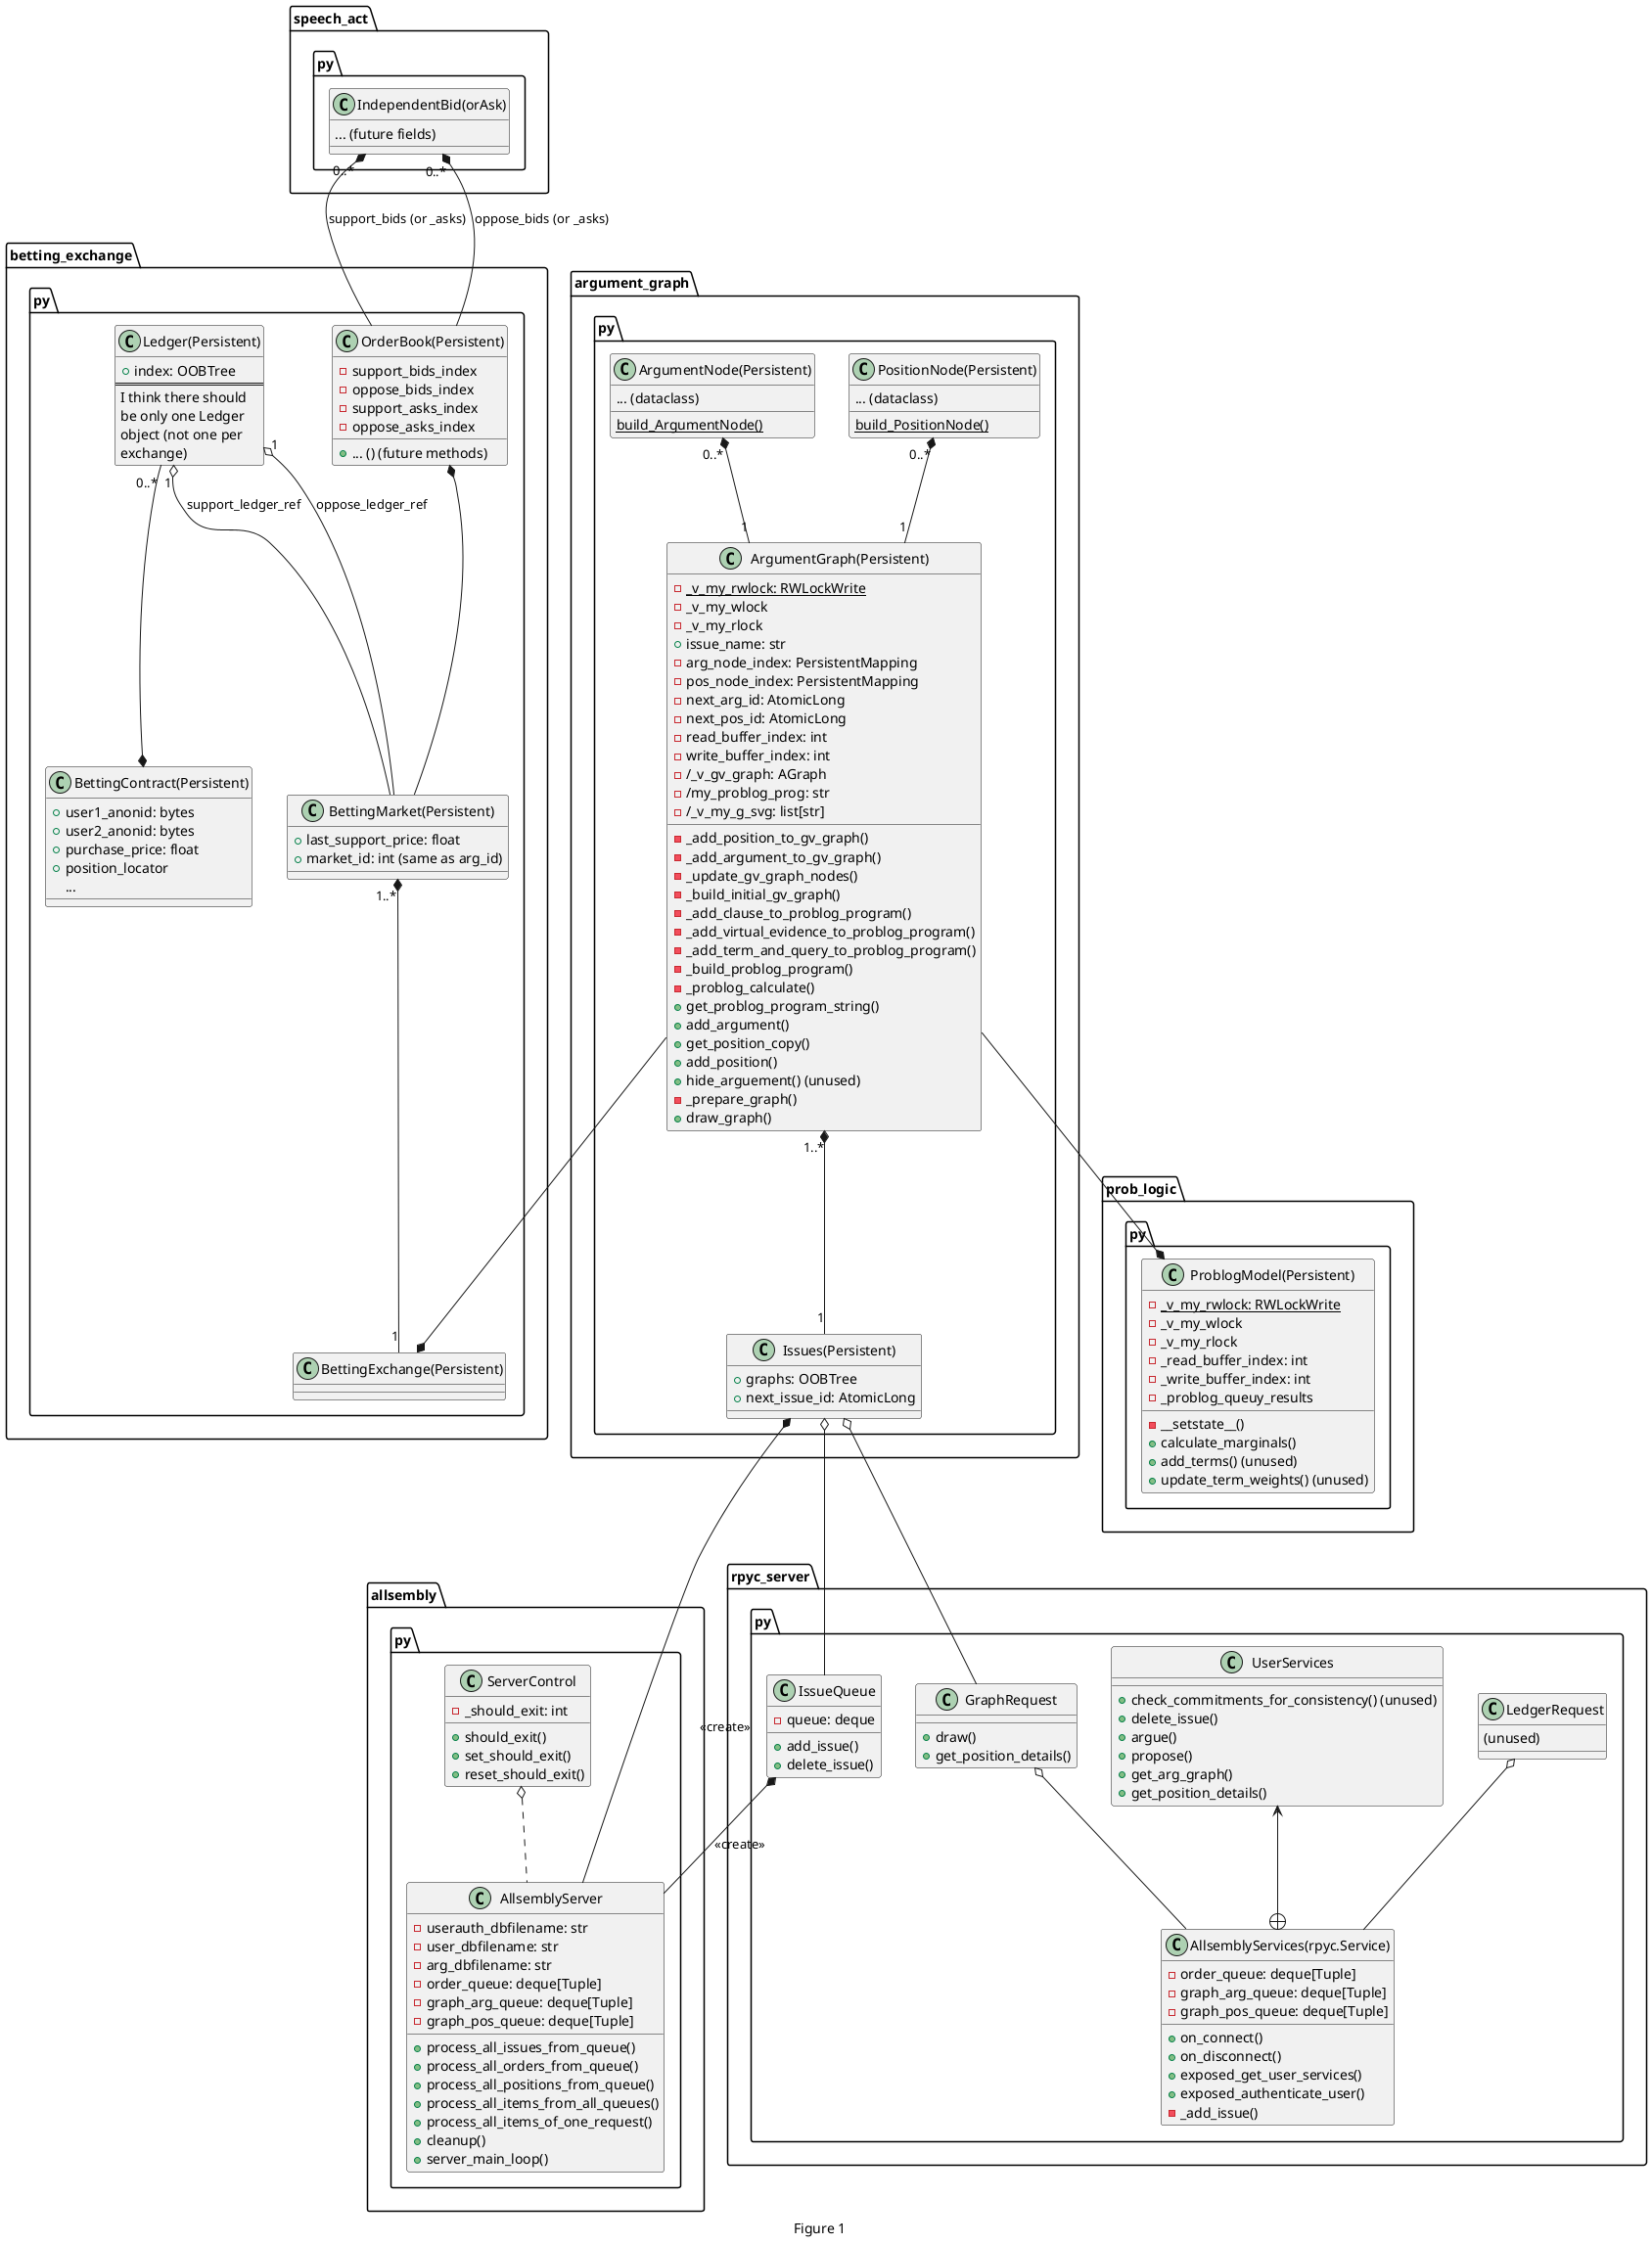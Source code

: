 @startuml
page 1x2
caption Figure 1

package allsembly.py {
class AllsemblyServer {
-userauth_dbfilename: str
-user_dbfilename: str
-arg_dbfilename: str
-order_queue: deque[Tuple]
-graph_arg_queue: deque[Tuple]
-graph_pos_queue: deque[Tuple]
+process_all_issues_from_queue()
+process_all_orders_from_queue()
+process_all_positions_from_queue()
+process_all_items_from_all_queues()
+process_all_items_of_one_request()
+cleanup()
+server_main_loop()
}

class ServerControl {
- _should_exit: int
+ should_exit()
+ set_should_exit()
+ reset_should_exit()
}
}

ServerControl o.. AllsemblyServer


package rpyc_server.py {
class IssueQueue {
- queue: deque
+ add_issue()
+ delete_issue()
}

class GraphRequest {
+ draw()
+ get_position_details()
}

class LedgerRequest {
{field} (unused)
}


class "AllsemblyServices(rpyc.Service)" as AllsemblyServices {
- order_queue: deque[Tuple]
- graph_arg_queue: deque[Tuple]
- graph_pos_queue: deque[Tuple]
+ on_connect()
+ on_disconnect()
+ exposed_get_user_services()
+ exposed_authenticate_user()
- _add_issue()
}

class UserServices {
+ check_commitments_for_consistency() (unused)
+ delete_issue()
+ argue()
+ propose()
+ get_arg_graph()
+ get_position_details()
}
}

package argument_graph.py {
class Issues(Persistent) {
+ graphs: OOBTree
+ next_issue_id: AtomicLong
}

class ArgumentGraph(Persistent) {
- {static} _v_my_rwlock: RWLockWrite
- _v_my_wlock
- _v_my_rlock
+ issue_name: str
- arg_node_index: PersistentMapping
- pos_node_index: PersistentMapping
- next_arg_id: AtomicLong
- next_pos_id: AtomicLong
- read_buffer_index: int
- write_buffer_index: int
- /_v_gv_graph: AGraph
- /my_problog_prog: str
- /_v_my_g_svg: list[str]
- _add_position_to_gv_graph()
- _add_argument_to_gv_graph()
- _update_gv_graph_nodes()
- _build_initial_gv_graph()
- _add_clause_to_problog_program()
- _add_virtual_evidence_to_problog_program()
- _add_term_and_query_to_problog_program()
- _build_problog_program()
- _problog_calculate()
+ get_problog_program_string()
+ add_argument()
+ get_position_copy()
+ add_position()
+ hide_arguement() (unused)
- _prepare_graph()
+ draw_graph()
}


class PositionNode(Persistent) {
{field} ... (dataclass)
{static} build_PositionNode()
}

class ArgumentNode(Persistent) {
{field} ... (dataclass)
{static} build_ArgumentNode()
}
}

"ArgumentGraph(Persistent)" "1..*" *-- "1" "Issues(Persistent)"
"PositionNode(Persistent)" "0..*" *-- "1" "ArgumentGraph(Persistent)"
"ArgumentNode(Persistent)" "0..*" *-- "1" "ArgumentGraph(Persistent)"

"Issues(Persistent)" *-- AllsemblyServer: <<create>>
IssueQueue *-- AllsemblyServer: <<create>>
"Issues(Persistent)" o-- IssueQueue


"Issues(Persistent)" o-- GraphRequest


GraphRequest o-- AllsemblyServices
LedgerRequest o-- AllsemblyServices

UserServices <--+ AllsemblyServices

package prob_logic.py {
class ProblogModel(Persistent) {
- {static} _v_my_rwlock: RWLockWrite
- _v_my_wlock
- _v_my_rlock
- _read_buffer_index: int
- _write_buffer_index: int
- _problog_queuy_results
- __setstate__()
+ calculate_marginals()
+ add_terms() (unused)
+ update_term_weights() (unused)
}
}

package speech_act.py {
class IndependentBid(orAsk) {
{field} ... (future fields)
}
}

package betting_exchange.py {
class BettingExchange(Persistent) {
}

class BettingMarket(Persistent) {
+ last_support_price: float
+ {field} market_id: int (same as arg_id)
}

class OrderBook(Persistent) {
- support_bids_index
- oppose_bids_index
- support_asks_index
- oppose_asks_index
+ ... () (future methods)
}

class Ledger(Persistent) {
+ index: OOBTree
==
I think there should
be only one Ledger
object (not one per
exchange)
}

class BettingContract(Persistent) {
+ {field} user1_anonid: bytes
+ {field} user2_anonid: bytes
+ purchase_price: float
+ position_locator
...
}
}

"ArgumentGraph(Persistent)" --* "ProblogModel(Persistent)"
"BettingMarket(Persistent)" "1..*" *-- "1" "BettingExchange(Persistent)"
"OrderBook(Persistent)" *-- "BettingMarket(Persistent)"

"IndependentBid(orAsk)" "0..*" *-- "OrderBook(Persistent)": support_bids (or _asks)
"IndependentBid(orAsk)" "0..*" *-- "OrderBook(Persistent)": oppose_bids (or _asks)

"Ledger(Persistent)" "0..*" --* "BettingContract(Persistent)"
"Ledger(Persistent)" "1" o-- "BettingMarket(Persistent)": support_ledger_ref
"Ledger(Persistent)" "1" o-- "BettingMarket(Persistent)": oppose_ledger_ref

"ArgumentGraph(Persistent)" --* "BettingExchange(Persistent)"
@enduml
